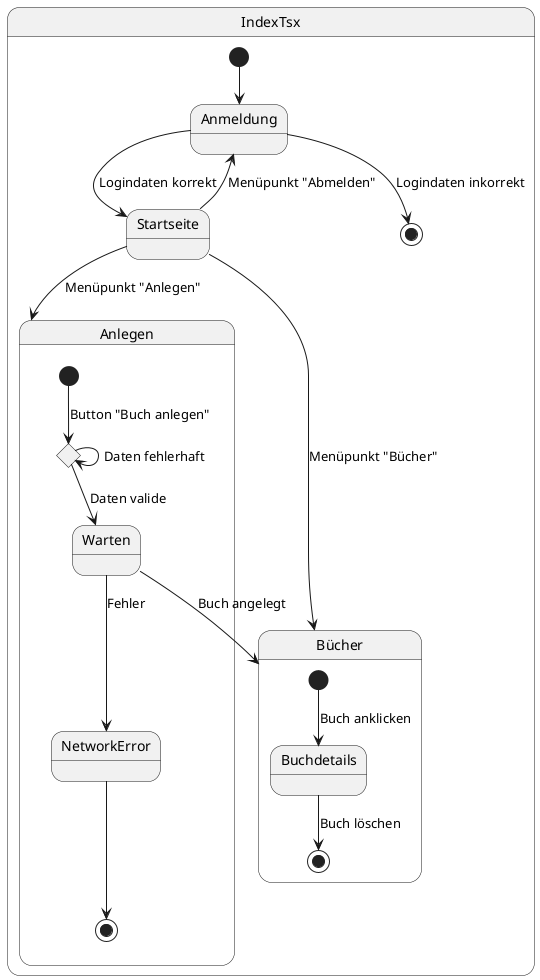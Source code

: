 @startuml "Buch anlegen"

state IndexTsx {
    [*] --> Anmeldung
    Anmeldung --> Startseite : Logindaten korrekt
    Anmeldung --> [*] : Logindaten inkorrekt

    ' Startseite --> Startseite: Menüpunkt "Startseite"
    Startseite --> Bücher : Menüpunkt "Bücher"
    Startseite --> Anlegen: Menüpunkt "Anlegen"
    Startseite --> Anmeldung: Menüpunkt "Abmelden"

    state Bücher {
      [*] --> Buchdetails : Buch anklicken
      Buchdetails --> [*] : Buch löschen
    }

    state Anlegen {
      state DatenValide <<choice>>
      [*] --> DatenValide : Button "Buch anlegen"
      DatenValide --> DatenValide : Daten fehlerhaft
      DatenValide --> Warten : Daten valide
      Warten --> Bücher : Buch angelegt
      Warten --> NetworkError : Fehler
      NetworkError --> [*]
    }

}

@enduml
